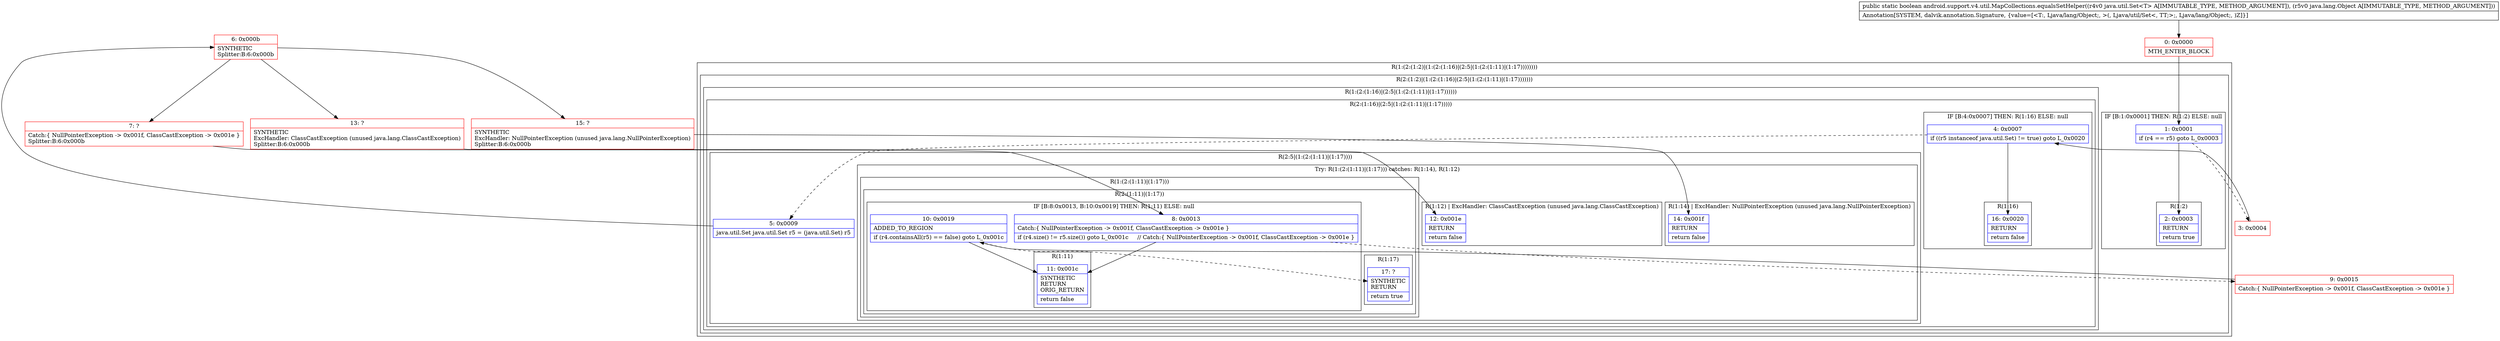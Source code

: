 digraph "CFG forandroid.support.v4.util.MapCollections.equalsSetHelper(Ljava\/util\/Set;Ljava\/lang\/Object;)Z" {
subgraph cluster_Region_1134024996 {
label = "R(1:(2:(1:2)|(1:(2:(1:16)|(2:5|(1:(2:(1:11)|(1:17))))))))";
node [shape=record,color=blue];
subgraph cluster_Region_1942891235 {
label = "R(2:(1:2)|(1:(2:(1:16)|(2:5|(1:(2:(1:11)|(1:17)))))))";
node [shape=record,color=blue];
subgraph cluster_IfRegion_825206892 {
label = "IF [B:1:0x0001] THEN: R(1:2) ELSE: null";
node [shape=record,color=blue];
Node_1 [shape=record,label="{1\:\ 0x0001|if (r4 == r5) goto L_0x0003\l}"];
subgraph cluster_Region_636764289 {
label = "R(1:2)";
node [shape=record,color=blue];
Node_2 [shape=record,label="{2\:\ 0x0003|RETURN\l|return true\l}"];
}
}
subgraph cluster_Region_1482154978 {
label = "R(1:(2:(1:16)|(2:5|(1:(2:(1:11)|(1:17))))))";
node [shape=record,color=blue];
subgraph cluster_Region_1523340089 {
label = "R(2:(1:16)|(2:5|(1:(2:(1:11)|(1:17)))))";
node [shape=record,color=blue];
subgraph cluster_IfRegion_376237252 {
label = "IF [B:4:0x0007] THEN: R(1:16) ELSE: null";
node [shape=record,color=blue];
Node_4 [shape=record,label="{4\:\ 0x0007|if ((r5 instanceof java.util.Set) != true) goto L_0x0020\l}"];
subgraph cluster_Region_287004352 {
label = "R(1:16)";
node [shape=record,color=blue];
Node_16 [shape=record,label="{16\:\ 0x0020|RETURN\l|return false\l}"];
}
}
subgraph cluster_Region_363098589 {
label = "R(2:5|(1:(2:(1:11)|(1:17))))";
node [shape=record,color=blue];
Node_5 [shape=record,label="{5\:\ 0x0009|java.util.Set java.util.Set r5 = (java.util.Set) r5\l}"];
subgraph cluster_TryCatchRegion_1983184882 {
label = "Try: R(1:(2:(1:11)|(1:17))) catches: R(1:14), R(1:12)";
node [shape=record,color=blue];
subgraph cluster_Region_1322856342 {
label = "R(1:(2:(1:11)|(1:17)))";
node [shape=record,color=blue];
subgraph cluster_Region_1067638853 {
label = "R(2:(1:11)|(1:17))";
node [shape=record,color=blue];
subgraph cluster_IfRegion_764255225 {
label = "IF [B:8:0x0013, B:10:0x0019] THEN: R(1:11) ELSE: null";
node [shape=record,color=blue];
Node_8 [shape=record,label="{8\:\ 0x0013|Catch:\{ NullPointerException \-\> 0x001f, ClassCastException \-\> 0x001e \}\l|if (r4.size() != r5.size()) goto L_0x001c     \/\/ Catch:\{ NullPointerException \-\> 0x001f, ClassCastException \-\> 0x001e \}\l}"];
Node_10 [shape=record,label="{10\:\ 0x0019|ADDED_TO_REGION\l|if (r4.containsAll(r5) == false) goto L_0x001c\l}"];
subgraph cluster_Region_1950620711 {
label = "R(1:11)";
node [shape=record,color=blue];
Node_11 [shape=record,label="{11\:\ 0x001c|SYNTHETIC\lRETURN\lORIG_RETURN\l|return false\l}"];
}
}
subgraph cluster_Region_635352626 {
label = "R(1:17)";
node [shape=record,color=blue];
Node_17 [shape=record,label="{17\:\ ?|SYNTHETIC\lRETURN\l|return true\l}"];
}
}
}
subgraph cluster_Region_586975360 {
label = "R(1:14) | ExcHandler: NullPointerException (unused java.lang.NullPointerException)\l";
node [shape=record,color=blue];
Node_14 [shape=record,label="{14\:\ 0x001f|RETURN\l|return false\l}"];
}
subgraph cluster_Region_175436882 {
label = "R(1:12) | ExcHandler: ClassCastException (unused java.lang.ClassCastException)\l";
node [shape=record,color=blue];
Node_12 [shape=record,label="{12\:\ 0x001e|RETURN\l|return false\l}"];
}
}
}
}
}
}
}
subgraph cluster_Region_586975360 {
label = "R(1:14) | ExcHandler: NullPointerException (unused java.lang.NullPointerException)\l";
node [shape=record,color=blue];
Node_14 [shape=record,label="{14\:\ 0x001f|RETURN\l|return false\l}"];
}
subgraph cluster_Region_175436882 {
label = "R(1:12) | ExcHandler: ClassCastException (unused java.lang.ClassCastException)\l";
node [shape=record,color=blue];
Node_12 [shape=record,label="{12\:\ 0x001e|RETURN\l|return false\l}"];
}
Node_0 [shape=record,color=red,label="{0\:\ 0x0000|MTH_ENTER_BLOCK\l}"];
Node_3 [shape=record,color=red,label="{3\:\ 0x0004}"];
Node_6 [shape=record,color=red,label="{6\:\ 0x000b|SYNTHETIC\lSplitter:B:6:0x000b\l}"];
Node_7 [shape=record,color=red,label="{7\:\ ?|Catch:\{ NullPointerException \-\> 0x001f, ClassCastException \-\> 0x001e \}\lSplitter:B:6:0x000b\l}"];
Node_9 [shape=record,color=red,label="{9\:\ 0x0015|Catch:\{ NullPointerException \-\> 0x001f, ClassCastException \-\> 0x001e \}\l}"];
Node_13 [shape=record,color=red,label="{13\:\ ?|SYNTHETIC\lExcHandler: ClassCastException (unused java.lang.ClassCastException)\lSplitter:B:6:0x000b\l}"];
Node_15 [shape=record,color=red,label="{15\:\ ?|SYNTHETIC\lExcHandler: NullPointerException (unused java.lang.NullPointerException)\lSplitter:B:6:0x000b\l}"];
MethodNode[shape=record,label="{public static boolean android.support.v4.util.MapCollections.equalsSetHelper((r4v0 java.util.Set\<T\> A[IMMUTABLE_TYPE, METHOD_ARGUMENT]), (r5v0 java.lang.Object A[IMMUTABLE_TYPE, METHOD_ARGUMENT]))  | Annotation[SYSTEM, dalvik.annotation.Signature, \{value=[\<T:, Ljava\/lang\/Object;, \>(, Ljava\/util\/Set\<, TT;\>;, Ljava\/lang\/Object;, )Z]\}]\l}"];
MethodNode -> Node_0;
Node_1 -> Node_2;
Node_1 -> Node_3[style=dashed];
Node_4 -> Node_5[style=dashed];
Node_4 -> Node_16;
Node_5 -> Node_6;
Node_8 -> Node_9[style=dashed];
Node_8 -> Node_11;
Node_10 -> Node_11;
Node_10 -> Node_17[style=dashed];
Node_0 -> Node_1;
Node_3 -> Node_4;
Node_6 -> Node_7;
Node_6 -> Node_15;
Node_6 -> Node_13;
Node_7 -> Node_8;
Node_9 -> Node_10;
Node_13 -> Node_12;
Node_15 -> Node_14;
}

